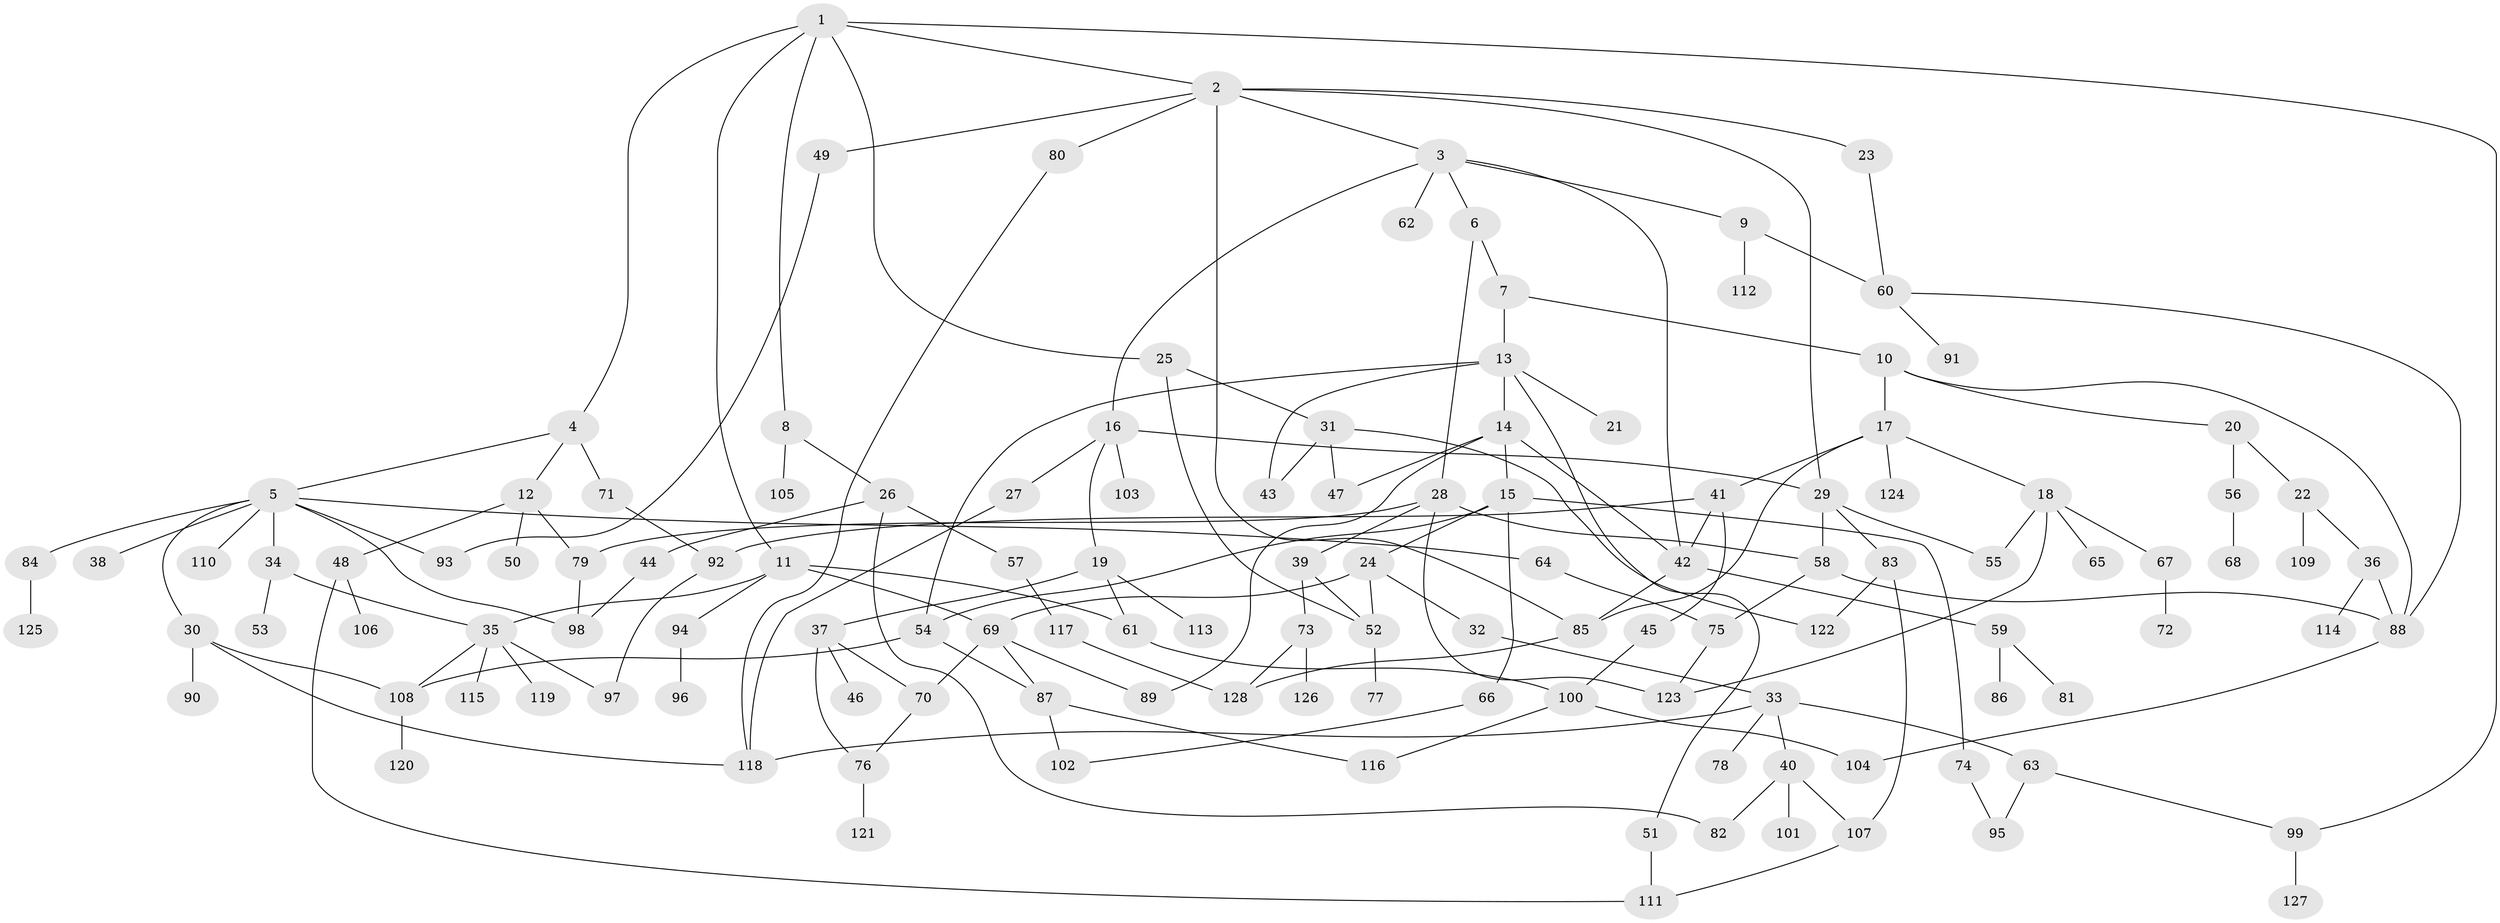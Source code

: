 // Generated by graph-tools (version 1.1) at 2025/25/03/09/25 03:25:29]
// undirected, 128 vertices, 177 edges
graph export_dot {
graph [start="1"]
  node [color=gray90,style=filled];
  1;
  2;
  3;
  4;
  5;
  6;
  7;
  8;
  9;
  10;
  11;
  12;
  13;
  14;
  15;
  16;
  17;
  18;
  19;
  20;
  21;
  22;
  23;
  24;
  25;
  26;
  27;
  28;
  29;
  30;
  31;
  32;
  33;
  34;
  35;
  36;
  37;
  38;
  39;
  40;
  41;
  42;
  43;
  44;
  45;
  46;
  47;
  48;
  49;
  50;
  51;
  52;
  53;
  54;
  55;
  56;
  57;
  58;
  59;
  60;
  61;
  62;
  63;
  64;
  65;
  66;
  67;
  68;
  69;
  70;
  71;
  72;
  73;
  74;
  75;
  76;
  77;
  78;
  79;
  80;
  81;
  82;
  83;
  84;
  85;
  86;
  87;
  88;
  89;
  90;
  91;
  92;
  93;
  94;
  95;
  96;
  97;
  98;
  99;
  100;
  101;
  102;
  103;
  104;
  105;
  106;
  107;
  108;
  109;
  110;
  111;
  112;
  113;
  114;
  115;
  116;
  117;
  118;
  119;
  120;
  121;
  122;
  123;
  124;
  125;
  126;
  127;
  128;
  1 -- 2;
  1 -- 4;
  1 -- 8;
  1 -- 11;
  1 -- 25;
  1 -- 99;
  2 -- 3;
  2 -- 23;
  2 -- 49;
  2 -- 80;
  2 -- 29;
  2 -- 85;
  3 -- 6;
  3 -- 9;
  3 -- 16;
  3 -- 62;
  3 -- 42;
  4 -- 5;
  4 -- 12;
  4 -- 71;
  5 -- 30;
  5 -- 34;
  5 -- 38;
  5 -- 64;
  5 -- 84;
  5 -- 98;
  5 -- 110;
  5 -- 93;
  6 -- 7;
  6 -- 28;
  7 -- 10;
  7 -- 13;
  8 -- 26;
  8 -- 105;
  9 -- 60;
  9 -- 112;
  10 -- 17;
  10 -- 20;
  10 -- 88;
  11 -- 35;
  11 -- 61;
  11 -- 94;
  11 -- 69;
  12 -- 48;
  12 -- 50;
  12 -- 79;
  13 -- 14;
  13 -- 21;
  13 -- 43;
  13 -- 51;
  13 -- 54;
  14 -- 15;
  14 -- 47;
  14 -- 89;
  14 -- 42;
  15 -- 24;
  15 -- 54;
  15 -- 66;
  15 -- 74;
  16 -- 19;
  16 -- 27;
  16 -- 29;
  16 -- 103;
  17 -- 18;
  17 -- 41;
  17 -- 85;
  17 -- 124;
  18 -- 55;
  18 -- 65;
  18 -- 67;
  18 -- 123;
  19 -- 37;
  19 -- 113;
  19 -- 61;
  20 -- 22;
  20 -- 56;
  22 -- 36;
  22 -- 109;
  23 -- 60;
  24 -- 32;
  24 -- 69;
  24 -- 52;
  25 -- 31;
  25 -- 52;
  26 -- 44;
  26 -- 57;
  26 -- 82;
  27 -- 118;
  28 -- 39;
  28 -- 58;
  28 -- 79;
  28 -- 123;
  29 -- 58;
  29 -- 83;
  29 -- 55;
  30 -- 90;
  30 -- 118;
  30 -- 108;
  31 -- 122;
  31 -- 47;
  31 -- 43;
  32 -- 33;
  33 -- 40;
  33 -- 63;
  33 -- 78;
  33 -- 118;
  34 -- 53;
  34 -- 35;
  35 -- 97;
  35 -- 115;
  35 -- 119;
  35 -- 108;
  36 -- 114;
  36 -- 88;
  37 -- 46;
  37 -- 70;
  37 -- 76;
  39 -- 52;
  39 -- 73;
  40 -- 101;
  40 -- 82;
  40 -- 107;
  41 -- 42;
  41 -- 45;
  41 -- 92;
  42 -- 59;
  42 -- 85;
  44 -- 98;
  45 -- 100;
  48 -- 106;
  48 -- 111;
  49 -- 93;
  51 -- 111;
  52 -- 77;
  54 -- 108;
  54 -- 87;
  56 -- 68;
  57 -- 117;
  58 -- 75;
  58 -- 88;
  59 -- 81;
  59 -- 86;
  60 -- 88;
  60 -- 91;
  61 -- 100;
  63 -- 95;
  63 -- 99;
  64 -- 75;
  66 -- 102;
  67 -- 72;
  69 -- 87;
  69 -- 89;
  69 -- 70;
  70 -- 76;
  71 -- 92;
  73 -- 126;
  73 -- 128;
  74 -- 95;
  75 -- 123;
  76 -- 121;
  79 -- 98;
  80 -- 118;
  83 -- 107;
  83 -- 122;
  84 -- 125;
  85 -- 128;
  87 -- 116;
  87 -- 102;
  88 -- 104;
  92 -- 97;
  94 -- 96;
  99 -- 127;
  100 -- 104;
  100 -- 116;
  107 -- 111;
  108 -- 120;
  117 -- 128;
}
